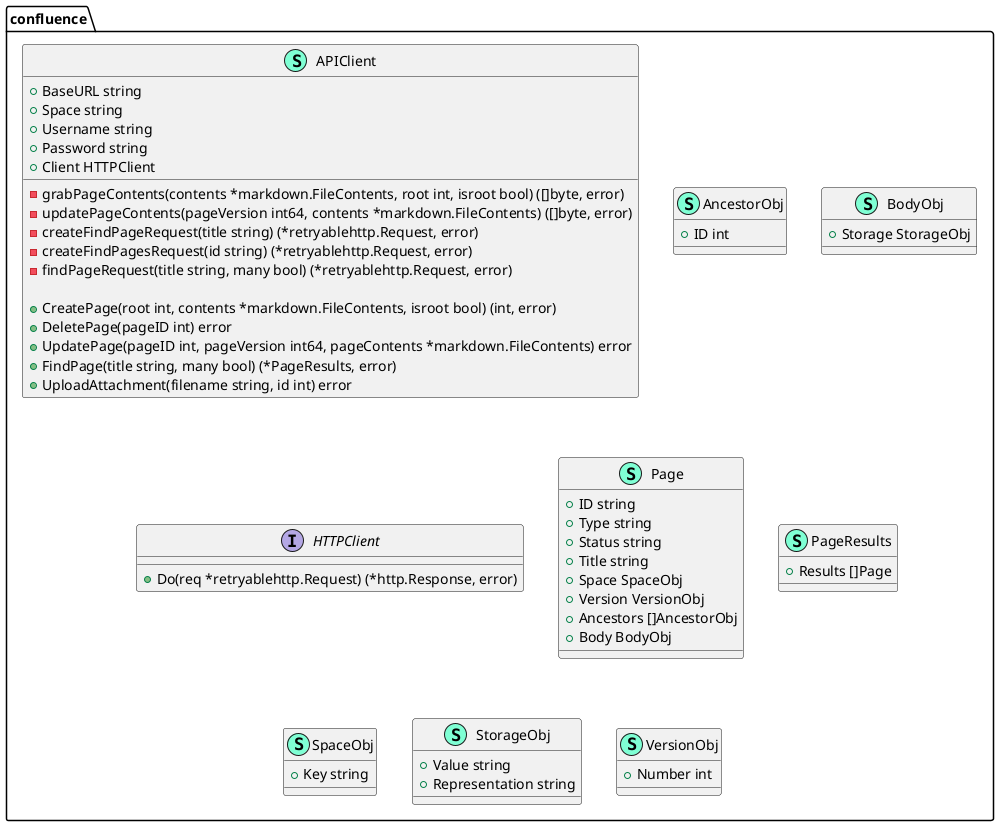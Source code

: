 @startuml
namespace confluence {
    class APIClient << (S,Aquamarine) >> {
        + BaseURL string
        + Space string
        + Username string
        + Password string
        + Client HTTPClient

        - grabPageContents(contents *markdown.FileContents, root int, isroot bool) ([]byte, error)
        - updatePageContents(pageVersion int64, contents *markdown.FileContents) ([]byte, error)
        - createFindPageRequest(title string) (*retryablehttp.Request, error)
        - createFindPagesRequest(id string) (*retryablehttp.Request, error)
        - findPageRequest(title string, many bool) (*retryablehttp.Request, error)

        + CreatePage(root int, contents *markdown.FileContents, isroot bool) (int, error)
        + DeletePage(pageID int) error
        + UpdatePage(pageID int, pageVersion int64, pageContents *markdown.FileContents) error
        + FindPage(title string, many bool) (*PageResults, error)
        + UploadAttachment(filename string, id int) error

    }
    class AncestorObj << (S,Aquamarine) >> {
        + ID int

    }
    class BodyObj << (S,Aquamarine) >> {
        + Storage StorageObj

    }
    interface HTTPClient  {
        + Do(req *retryablehttp.Request) (*http.Response, error)

    }
    class Page << (S,Aquamarine) >> {
        + ID string
        + Type string
        + Status string
        + Title string
        + Space SpaceObj
        + Version VersionObj
        + Ancestors []AncestorObj
        + Body BodyObj

    }
    class PageResults << (S,Aquamarine) >> {
        + Results []Page

    }
    class SpaceObj << (S,Aquamarine) >> {
        + Key string

    }
    class StorageObj << (S,Aquamarine) >> {
        + Value string
        + Representation string

    }
    class VersionObj << (S,Aquamarine) >> {
        + Number int

    }
}


@enduml
